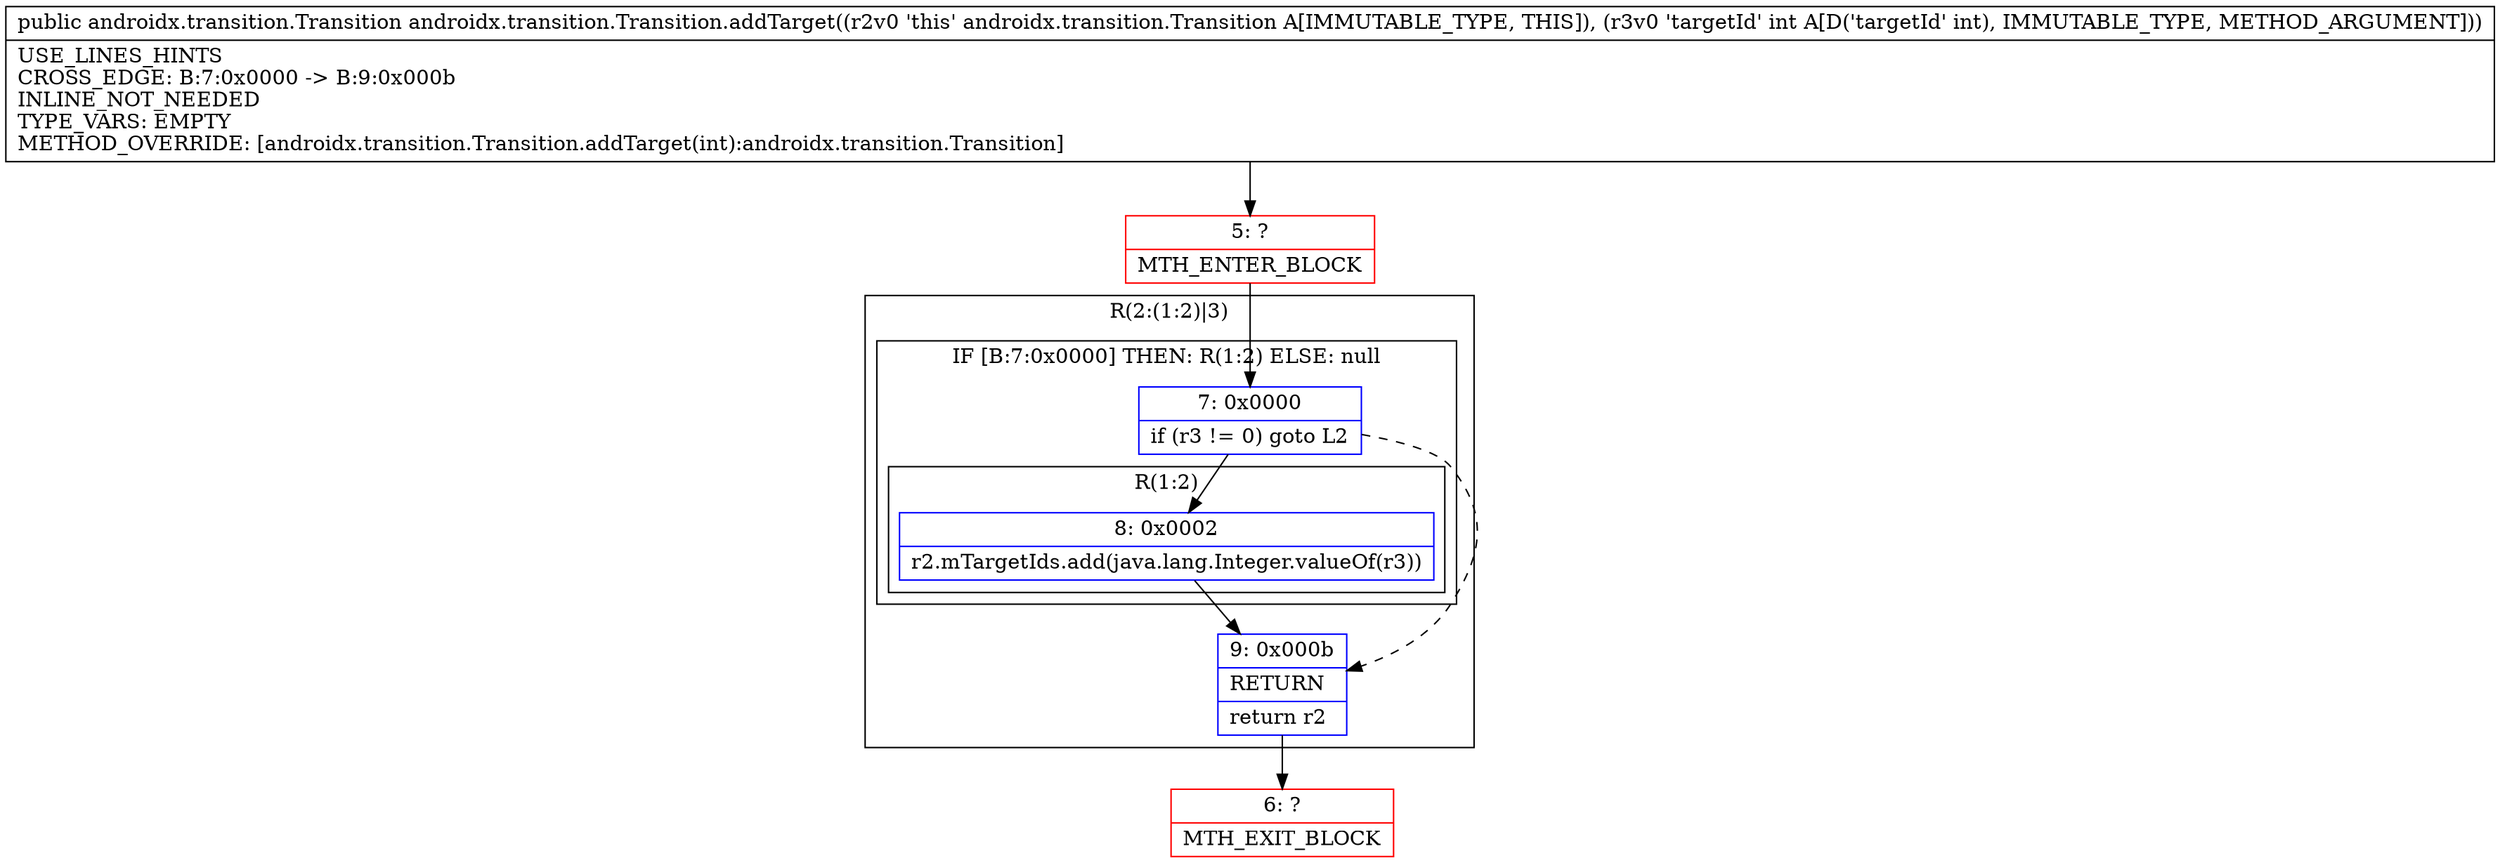 digraph "CFG forandroidx.transition.Transition.addTarget(I)Landroidx\/transition\/Transition;" {
subgraph cluster_Region_2111833291 {
label = "R(2:(1:2)|3)";
node [shape=record,color=blue];
subgraph cluster_IfRegion_1118800945 {
label = "IF [B:7:0x0000] THEN: R(1:2) ELSE: null";
node [shape=record,color=blue];
Node_7 [shape=record,label="{7\:\ 0x0000|if (r3 != 0) goto L2\l}"];
subgraph cluster_Region_654989332 {
label = "R(1:2)";
node [shape=record,color=blue];
Node_8 [shape=record,label="{8\:\ 0x0002|r2.mTargetIds.add(java.lang.Integer.valueOf(r3))\l}"];
}
}
Node_9 [shape=record,label="{9\:\ 0x000b|RETURN\l|return r2\l}"];
}
Node_5 [shape=record,color=red,label="{5\:\ ?|MTH_ENTER_BLOCK\l}"];
Node_6 [shape=record,color=red,label="{6\:\ ?|MTH_EXIT_BLOCK\l}"];
MethodNode[shape=record,label="{public androidx.transition.Transition androidx.transition.Transition.addTarget((r2v0 'this' androidx.transition.Transition A[IMMUTABLE_TYPE, THIS]), (r3v0 'targetId' int A[D('targetId' int), IMMUTABLE_TYPE, METHOD_ARGUMENT]))  | USE_LINES_HINTS\lCROSS_EDGE: B:7:0x0000 \-\> B:9:0x000b\lINLINE_NOT_NEEDED\lTYPE_VARS: EMPTY\lMETHOD_OVERRIDE: [androidx.transition.Transition.addTarget(int):androidx.transition.Transition]\l}"];
MethodNode -> Node_5;Node_7 -> Node_8;
Node_7 -> Node_9[style=dashed];
Node_8 -> Node_9;
Node_9 -> Node_6;
Node_5 -> Node_7;
}

